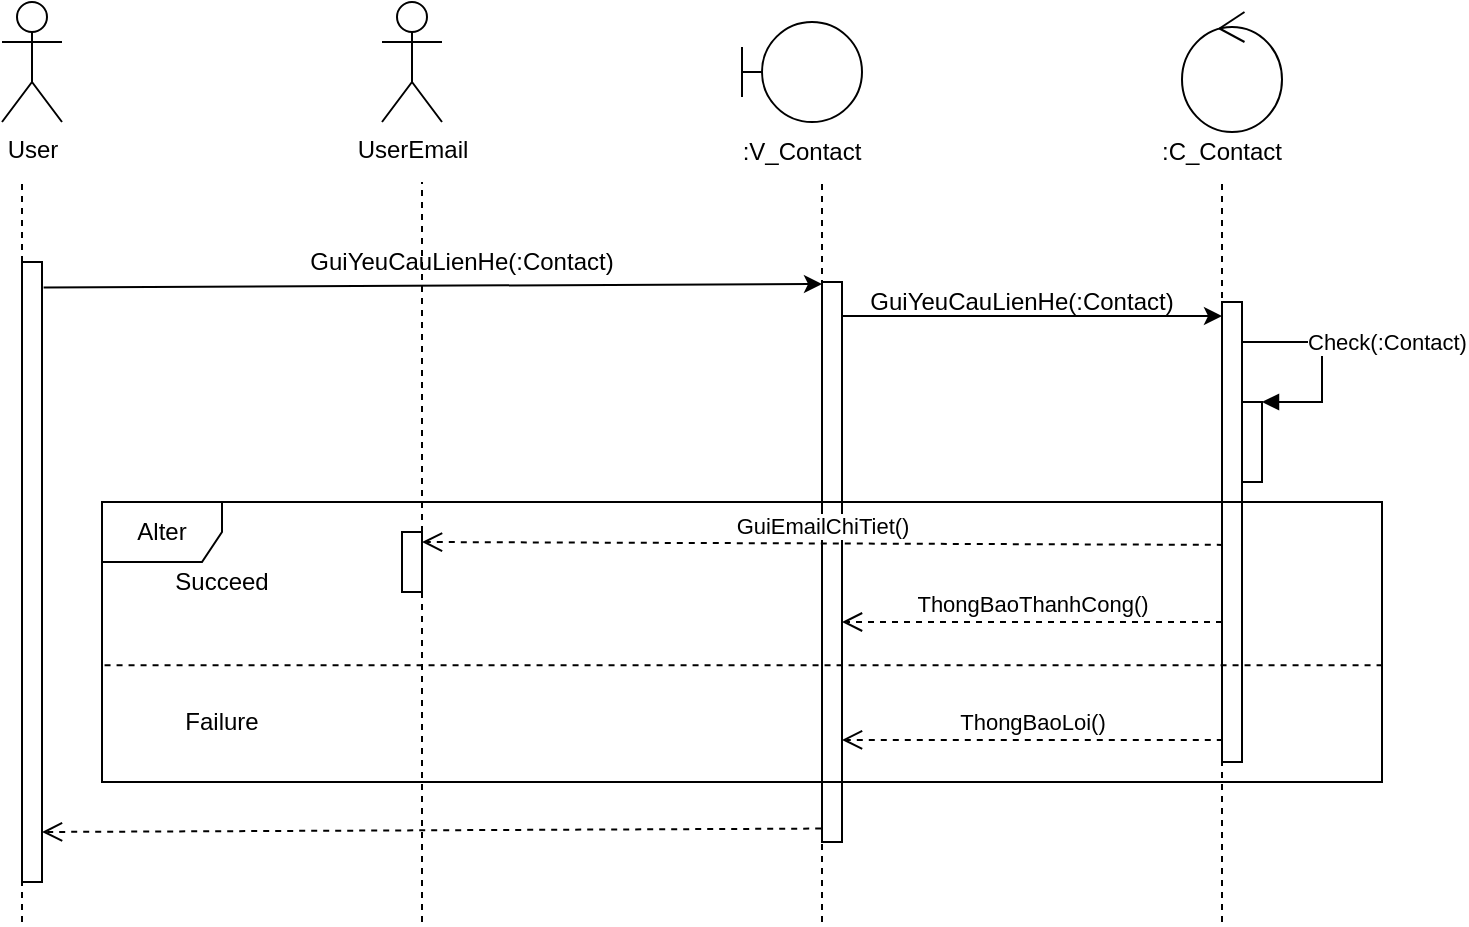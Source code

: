 <mxfile version="14.0.1" type="github">
  <diagram id="JMzQzQhul0BtLCmh5uj2" name="Page-1">
    <mxGraphModel dx="1038" dy="548" grid="1" gridSize="10" guides="1" tooltips="1" connect="1" arrows="1" fold="1" page="1" pageScale="1" pageWidth="850" pageHeight="1100" math="0" shadow="0">
      <root>
        <mxCell id="0" />
        <mxCell id="1" parent="0" />
        <mxCell id="4I9PjdyN7WUxk1m38je3-1" value="User" style="shape=umlActor;verticalLabelPosition=bottom;verticalAlign=top;html=1;outlineConnect=0;" parent="1" vertex="1">
          <mxGeometry x="70" y="50" width="30" height="60" as="geometry" />
        </mxCell>
        <mxCell id="4I9PjdyN7WUxk1m38je3-9" value="" style="shape=umlBoundary;whiteSpace=wrap;html=1;" parent="1" vertex="1">
          <mxGeometry x="440" y="60" width="60" height="50" as="geometry" />
        </mxCell>
        <mxCell id="4I9PjdyN7WUxk1m38je3-10" value="" style="ellipse;shape=umlControl;whiteSpace=wrap;html=1;" parent="1" vertex="1">
          <mxGeometry x="660" y="55" width="50" height="60" as="geometry" />
        </mxCell>
        <mxCell id="4I9PjdyN7WUxk1m38je3-11" value=":V_Contact" style="text;html=1;strokeColor=none;fillColor=none;align=center;verticalAlign=middle;whiteSpace=wrap;rounded=0;" parent="1" vertex="1">
          <mxGeometry x="450" y="115" width="40" height="20" as="geometry" />
        </mxCell>
        <mxCell id="4I9PjdyN7WUxk1m38je3-12" value=":C_Contact" style="text;html=1;strokeColor=none;fillColor=none;align=center;verticalAlign=middle;whiteSpace=wrap;rounded=0;" parent="1" vertex="1">
          <mxGeometry x="660" y="115" width="40" height="20" as="geometry" />
        </mxCell>
        <mxCell id="4I9PjdyN7WUxk1m38je3-20" style="edgeStyle=orthogonalEdgeStyle;rounded=0;orthogonalLoop=1;jettySize=auto;html=1;exitX=0.5;exitY=1;exitDx=0;exitDy=0;" parent="1" edge="1">
          <mxGeometry relative="1" as="geometry">
            <mxPoint x="300" y="130" as="sourcePoint" />
            <mxPoint x="300" y="130" as="targetPoint" />
          </mxGeometry>
        </mxCell>
        <mxCell id="rFaiL6RQOv4JeyndozFm-1" value="UserEmail" style="shape=umlActor;verticalLabelPosition=bottom;verticalAlign=top;html=1;outlineConnect=0;" vertex="1" parent="1">
          <mxGeometry x="260" y="50" width="30" height="60" as="geometry" />
        </mxCell>
        <mxCell id="rFaiL6RQOv4JeyndozFm-5" value="" style="endArrow=none;dashed=1;html=1;" edge="1" parent="1">
          <mxGeometry width="50" height="50" relative="1" as="geometry">
            <mxPoint x="680" y="510" as="sourcePoint" />
            <mxPoint x="680" y="140" as="targetPoint" />
          </mxGeometry>
        </mxCell>
        <mxCell id="rFaiL6RQOv4JeyndozFm-6" value="" style="endArrow=none;dashed=1;html=1;" edge="1" parent="1">
          <mxGeometry width="50" height="50" relative="1" as="geometry">
            <mxPoint x="480" y="510" as="sourcePoint" />
            <mxPoint x="480" y="140" as="targetPoint" />
          </mxGeometry>
        </mxCell>
        <mxCell id="rFaiL6RQOv4JeyndozFm-7" value="" style="endArrow=none;dashed=1;html=1;" edge="1" parent="1" source="rFaiL6RQOv4JeyndozFm-11">
          <mxGeometry width="50" height="50" relative="1" as="geometry">
            <mxPoint x="280" y="510" as="sourcePoint" />
            <mxPoint x="280" y="140" as="targetPoint" />
          </mxGeometry>
        </mxCell>
        <mxCell id="rFaiL6RQOv4JeyndozFm-8" value="" style="endArrow=none;dashed=1;html=1;" edge="1" parent="1">
          <mxGeometry width="50" height="50" relative="1" as="geometry">
            <mxPoint x="80" y="510" as="sourcePoint" />
            <mxPoint x="80" y="140" as="targetPoint" />
          </mxGeometry>
        </mxCell>
        <mxCell id="rFaiL6RQOv4JeyndozFm-9" value="" style="html=1;points=[];perimeter=orthogonalPerimeter;" vertex="1" parent="1">
          <mxGeometry x="680" y="200" width="10" height="230" as="geometry" />
        </mxCell>
        <mxCell id="rFaiL6RQOv4JeyndozFm-10" value="" style="html=1;points=[];perimeter=orthogonalPerimeter;" vertex="1" parent="1">
          <mxGeometry x="480" y="190" width="10" height="280" as="geometry" />
        </mxCell>
        <mxCell id="rFaiL6RQOv4JeyndozFm-12" value="" style="html=1;points=[];perimeter=orthogonalPerimeter;" vertex="1" parent="1">
          <mxGeometry x="80" y="180" width="10" height="310" as="geometry" />
        </mxCell>
        <mxCell id="rFaiL6RQOv4JeyndozFm-13" value="" style="endArrow=classic;html=1;exitX=1.08;exitY=0.041;exitDx=0;exitDy=0;exitPerimeter=0;" edge="1" parent="1" source="rFaiL6RQOv4JeyndozFm-12">
          <mxGeometry width="50" height="50" relative="1" as="geometry">
            <mxPoint x="370" y="330" as="sourcePoint" />
            <mxPoint x="480" y="191" as="targetPoint" />
          </mxGeometry>
        </mxCell>
        <mxCell id="rFaiL6RQOv4JeyndozFm-14" value="GuiYeuCauLienHe(:Contact)" style="text;html=1;strokeColor=none;fillColor=none;align=center;verticalAlign=middle;whiteSpace=wrap;rounded=0;" vertex="1" parent="1">
          <mxGeometry x="280" y="170" width="40" height="20" as="geometry" />
        </mxCell>
        <mxCell id="rFaiL6RQOv4JeyndozFm-15" value="" style="endArrow=classic;html=1;" edge="1" parent="1">
          <mxGeometry width="50" height="50" relative="1" as="geometry">
            <mxPoint x="490" y="207" as="sourcePoint" />
            <mxPoint x="680" y="207" as="targetPoint" />
          </mxGeometry>
        </mxCell>
        <mxCell id="rFaiL6RQOv4JeyndozFm-16" value="GuiYeuCauLienHe(:Contact)" style="text;html=1;strokeColor=none;fillColor=none;align=center;verticalAlign=middle;whiteSpace=wrap;rounded=0;" vertex="1" parent="1">
          <mxGeometry x="560" y="190" width="40" height="20" as="geometry" />
        </mxCell>
        <mxCell id="rFaiL6RQOv4JeyndozFm-17" value="" style="html=1;points=[];perimeter=orthogonalPerimeter;" vertex="1" parent="1">
          <mxGeometry x="690" y="250" width="10" height="40" as="geometry" />
        </mxCell>
        <mxCell id="rFaiL6RQOv4JeyndozFm-18" value="Check(:Contact)" style="edgeStyle=orthogonalEdgeStyle;html=1;align=left;spacingLeft=2;endArrow=block;rounded=0;entryX=1;entryY=0;exitX=1;exitY=0.267;exitDx=0;exitDy=0;exitPerimeter=0;" edge="1" target="rFaiL6RQOv4JeyndozFm-17" parent="1" source="rFaiL6RQOv4JeyndozFm-9">
          <mxGeometry relative="1" as="geometry">
            <mxPoint x="510" y="350" as="sourcePoint" />
            <Array as="points">
              <mxPoint x="690" y="220" />
              <mxPoint x="730" y="220" />
              <mxPoint x="730" y="250" />
            </Array>
          </mxGeometry>
        </mxCell>
        <mxCell id="rFaiL6RQOv4JeyndozFm-20" value="GuiEmailChiTiet()" style="html=1;verticalAlign=bottom;endArrow=open;dashed=1;endSize=8;exitX=0.04;exitY=0.528;exitDx=0;exitDy=0;exitPerimeter=0;" edge="1" parent="1" source="rFaiL6RQOv4JeyndozFm-9">
          <mxGeometry relative="1" as="geometry">
            <mxPoint x="680" y="310" as="sourcePoint" />
            <mxPoint x="280" y="320" as="targetPoint" />
          </mxGeometry>
        </mxCell>
        <mxCell id="rFaiL6RQOv4JeyndozFm-21" value="ThongBaoThanhCong()" style="html=1;verticalAlign=bottom;endArrow=open;dashed=1;endSize=8;" edge="1" parent="1" target="rFaiL6RQOv4JeyndozFm-10">
          <mxGeometry relative="1" as="geometry">
            <mxPoint x="680" y="360" as="sourcePoint" />
            <mxPoint x="559.84" y="409.96" as="targetPoint" />
          </mxGeometry>
        </mxCell>
        <mxCell id="rFaiL6RQOv4JeyndozFm-22" value="ThongBaoLoi()" style="html=1;verticalAlign=bottom;endArrow=open;dashed=1;endSize=8;exitX=0.04;exitY=0.952;exitDx=0;exitDy=0;exitPerimeter=0;" edge="1" parent="1" source="rFaiL6RQOv4JeyndozFm-9" target="rFaiL6RQOv4JeyndozFm-10">
          <mxGeometry relative="1" as="geometry">
            <mxPoint x="430" y="310" as="sourcePoint" />
            <mxPoint x="350" y="310" as="targetPoint" />
          </mxGeometry>
        </mxCell>
        <mxCell id="rFaiL6RQOv4JeyndozFm-23" value="" style="html=1;verticalAlign=bottom;endArrow=open;dashed=1;endSize=8;exitX=-0.04;exitY=0.976;exitDx=0;exitDy=0;exitPerimeter=0;" edge="1" parent="1" source="rFaiL6RQOv4JeyndozFm-10">
          <mxGeometry relative="1" as="geometry">
            <mxPoint x="430" y="310" as="sourcePoint" />
            <mxPoint x="90" y="465" as="targetPoint" />
          </mxGeometry>
        </mxCell>
        <mxCell id="rFaiL6RQOv4JeyndozFm-24" value="Alter" style="shape=umlFrame;whiteSpace=wrap;html=1;" vertex="1" parent="1">
          <mxGeometry x="120" y="300" width="640" height="140" as="geometry" />
        </mxCell>
        <mxCell id="rFaiL6RQOv4JeyndozFm-11" value="" style="html=1;points=[];perimeter=orthogonalPerimeter;" vertex="1" parent="1">
          <mxGeometry x="270" y="315" width="10" height="30" as="geometry" />
        </mxCell>
        <mxCell id="rFaiL6RQOv4JeyndozFm-25" value="" style="endArrow=none;dashed=1;html=1;" edge="1" parent="1" target="rFaiL6RQOv4JeyndozFm-11">
          <mxGeometry width="50" height="50" relative="1" as="geometry">
            <mxPoint x="280" y="510" as="sourcePoint" />
            <mxPoint x="280" y="140" as="targetPoint" />
          </mxGeometry>
        </mxCell>
        <mxCell id="rFaiL6RQOv4JeyndozFm-26" value="" style="endArrow=none;dashed=1;html=1;exitX=0.002;exitY=0.583;exitDx=0;exitDy=0;exitPerimeter=0;entryX=1;entryY=0.583;entryDx=0;entryDy=0;entryPerimeter=0;" edge="1" parent="1" source="rFaiL6RQOv4JeyndozFm-24" target="rFaiL6RQOv4JeyndozFm-24">
          <mxGeometry width="50" height="50" relative="1" as="geometry">
            <mxPoint x="370" y="330" as="sourcePoint" />
            <mxPoint x="420" y="280" as="targetPoint" />
          </mxGeometry>
        </mxCell>
        <mxCell id="rFaiL6RQOv4JeyndozFm-27" value="Failure" style="text;html=1;strokeColor=none;fillColor=none;align=center;verticalAlign=middle;whiteSpace=wrap;rounded=0;" vertex="1" parent="1">
          <mxGeometry x="160" y="400" width="40" height="20" as="geometry" />
        </mxCell>
        <mxCell id="rFaiL6RQOv4JeyndozFm-28" value="Succeed" style="text;html=1;strokeColor=none;fillColor=none;align=center;verticalAlign=middle;whiteSpace=wrap;rounded=0;" vertex="1" parent="1">
          <mxGeometry x="160" y="330" width="40" height="20" as="geometry" />
        </mxCell>
      </root>
    </mxGraphModel>
  </diagram>
</mxfile>

